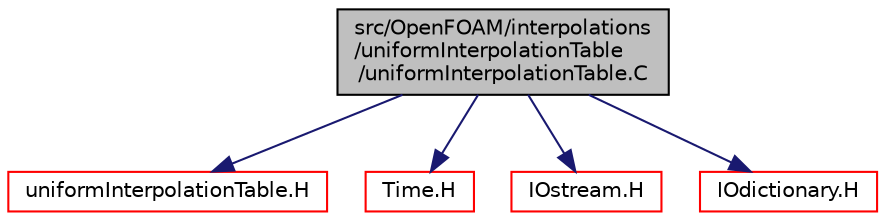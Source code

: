 digraph "src/OpenFOAM/interpolations/uniformInterpolationTable/uniformInterpolationTable.C"
{
  bgcolor="transparent";
  edge [fontname="Helvetica",fontsize="10",labelfontname="Helvetica",labelfontsize="10"];
  node [fontname="Helvetica",fontsize="10",shape=record];
  Node1 [label="src/OpenFOAM/interpolations\l/uniformInterpolationTable\l/uniformInterpolationTable.C",height=0.2,width=0.4,color="black", fillcolor="grey75", style="filled" fontcolor="black"];
  Node1 -> Node2 [color="midnightblue",fontsize="10",style="solid",fontname="Helvetica"];
  Node2 [label="uniformInterpolationTable.H",height=0.2,width=0.4,color="red",URL="$uniformInterpolationTable_8H.html"];
  Node1 -> Node3 [color="midnightblue",fontsize="10",style="solid",fontname="Helvetica"];
  Node3 [label="Time.H",height=0.2,width=0.4,color="red",URL="$Time_8H.html"];
  Node1 -> Node4 [color="midnightblue",fontsize="10",style="solid",fontname="Helvetica"];
  Node4 [label="IOstream.H",height=0.2,width=0.4,color="red",URL="$IOstream_8H.html"];
  Node1 -> Node5 [color="midnightblue",fontsize="10",style="solid",fontname="Helvetica"];
  Node5 [label="IOdictionary.H",height=0.2,width=0.4,color="red",URL="$IOdictionary_8H.html"];
}
